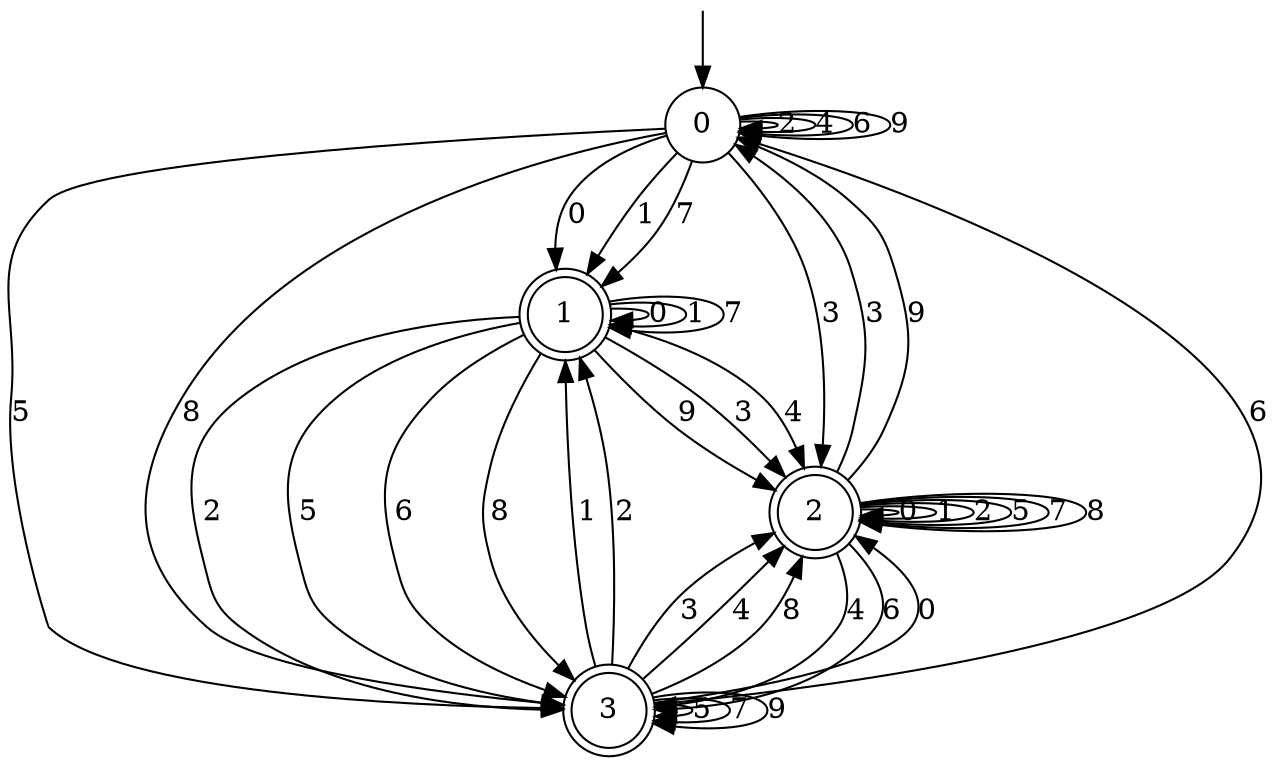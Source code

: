 digraph g {

	s0 [shape="circle" label="0"];
	s1 [shape="doublecircle" label="1"];
	s2 [shape="doublecircle" label="2"];
	s3 [shape="doublecircle" label="3"];
	s0 -> s1 [label="0"];
	s0 -> s1 [label="1"];
	s0 -> s0 [label="2"];
	s0 -> s2 [label="3"];
	s0 -> s0 [label="4"];
	s0 -> s3 [label="5"];
	s0 -> s0 [label="6"];
	s0 -> s1 [label="7"];
	s0 -> s3 [label="8"];
	s0 -> s0 [label="9"];
	s1 -> s1 [label="0"];
	s1 -> s1 [label="1"];
	s1 -> s3 [label="2"];
	s1 -> s2 [label="3"];
	s1 -> s2 [label="4"];
	s1 -> s3 [label="5"];
	s1 -> s3 [label="6"];
	s1 -> s1 [label="7"];
	s1 -> s3 [label="8"];
	s1 -> s2 [label="9"];
	s2 -> s2 [label="0"];
	s2 -> s2 [label="1"];
	s2 -> s2 [label="2"];
	s2 -> s0 [label="3"];
	s2 -> s3 [label="4"];
	s2 -> s2 [label="5"];
	s2 -> s3 [label="6"];
	s2 -> s2 [label="7"];
	s2 -> s2 [label="8"];
	s2 -> s0 [label="9"];
	s3 -> s2 [label="0"];
	s3 -> s1 [label="1"];
	s3 -> s1 [label="2"];
	s3 -> s2 [label="3"];
	s3 -> s2 [label="4"];
	s3 -> s3 [label="5"];
	s3 -> s0 [label="6"];
	s3 -> s3 [label="7"];
	s3 -> s2 [label="8"];
	s3 -> s3 [label="9"];

__start0 [label="" shape="none" width="0" height="0"];
__start0 -> s0;

}
